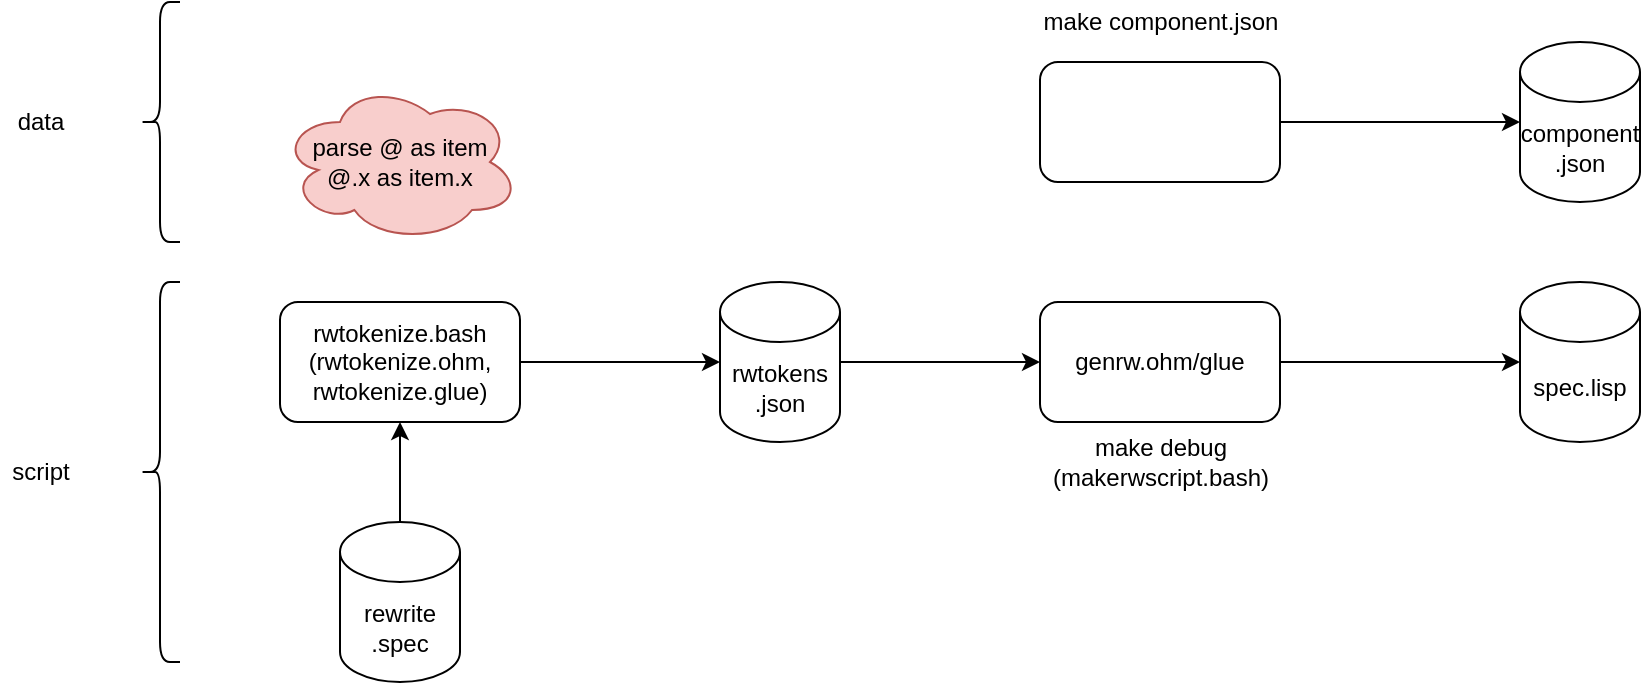 <mxfile version="14.6.13" type="device"><diagram id="teNsAd3cc9x15uY5b29x" name="Page-1"><mxGraphModel dx="2101" dy="754" grid="1" gridSize="10" guides="1" tooltips="1" connect="1" arrows="1" fold="1" page="1" pageScale="1" pageWidth="1100" pageHeight="850" math="0" shadow="0"><root><mxCell id="0"/><mxCell id="1" parent="0"/><mxCell id="5gP5YvlKJz2AROgbYj9H-1" value="component&lt;br&gt;.json" style="shape=cylinder3;whiteSpace=wrap;html=1;boundedLbl=1;backgroundOutline=1;size=15;" vertex="1" parent="1"><mxGeometry x="560" y="160" width="60" height="80" as="geometry"/></mxCell><mxCell id="5gP5YvlKJz2AROgbYj9H-2" value="spec.lisp" style="shape=cylinder3;whiteSpace=wrap;html=1;boundedLbl=1;backgroundOutline=1;size=15;" vertex="1" parent="1"><mxGeometry x="560" y="280" width="60" height="80" as="geometry"/></mxCell><mxCell id="5gP5YvlKJz2AROgbYj9H-6" style="edgeStyle=orthogonalEdgeStyle;rounded=0;orthogonalLoop=1;jettySize=auto;html=1;exitX=1;exitY=0.5;exitDx=0;exitDy=0;exitPerimeter=0;" edge="1" parent="1" source="5gP5YvlKJz2AROgbYj9H-3" target="5gP5YvlKJz2AROgbYj9H-4"><mxGeometry relative="1" as="geometry"/></mxCell><mxCell id="5gP5YvlKJz2AROgbYj9H-3" value="rwtokens&lt;br&gt;.json" style="shape=cylinder3;whiteSpace=wrap;html=1;boundedLbl=1;backgroundOutline=1;size=15;" vertex="1" parent="1"><mxGeometry x="160" y="280" width="60" height="80" as="geometry"/></mxCell><mxCell id="5gP5YvlKJz2AROgbYj9H-5" style="edgeStyle=orthogonalEdgeStyle;rounded=0;orthogonalLoop=1;jettySize=auto;html=1;exitX=1;exitY=0.5;exitDx=0;exitDy=0;" edge="1" parent="1" source="5gP5YvlKJz2AROgbYj9H-4" target="5gP5YvlKJz2AROgbYj9H-2"><mxGeometry relative="1" as="geometry"/></mxCell><mxCell id="5gP5YvlKJz2AROgbYj9H-4" value="genrw.ohm/glue" style="rounded=1;whiteSpace=wrap;html=1;" vertex="1" parent="1"><mxGeometry x="320" y="290" width="120" height="60" as="geometry"/></mxCell><mxCell id="5gP5YvlKJz2AROgbYj9H-8" style="edgeStyle=orthogonalEdgeStyle;rounded=0;orthogonalLoop=1;jettySize=auto;html=1;exitX=1;exitY=0.5;exitDx=0;exitDy=0;entryX=0;entryY=0.5;entryDx=0;entryDy=0;entryPerimeter=0;" edge="1" parent="1" source="5gP5YvlKJz2AROgbYj9H-7" target="5gP5YvlKJz2AROgbYj9H-1"><mxGeometry relative="1" as="geometry"/></mxCell><mxCell id="5gP5YvlKJz2AROgbYj9H-7" value="" style="rounded=1;whiteSpace=wrap;html=1;" vertex="1" parent="1"><mxGeometry x="320" y="170" width="120" height="60" as="geometry"/></mxCell><mxCell id="5gP5YvlKJz2AROgbYj9H-9" value="make debug&lt;br&gt;(makerwscript.bash)" style="text;html=1;align=center;verticalAlign=middle;resizable=0;points=[];autosize=1;strokeColor=none;" vertex="1" parent="1"><mxGeometry x="320" y="355" width="120" height="30" as="geometry"/></mxCell><mxCell id="5gP5YvlKJz2AROgbYj9H-10" value="make component.json" style="text;html=1;align=center;verticalAlign=middle;resizable=0;points=[];autosize=1;strokeColor=none;" vertex="1" parent="1"><mxGeometry x="315" y="140" width="130" height="20" as="geometry"/></mxCell><mxCell id="5gP5YvlKJz2AROgbYj9H-12" style="edgeStyle=orthogonalEdgeStyle;rounded=0;orthogonalLoop=1;jettySize=auto;html=1;exitX=1;exitY=0.5;exitDx=0;exitDy=0;entryX=0;entryY=0.5;entryDx=0;entryDy=0;entryPerimeter=0;" edge="1" parent="1" source="5gP5YvlKJz2AROgbYj9H-11" target="5gP5YvlKJz2AROgbYj9H-3"><mxGeometry relative="1" as="geometry"/></mxCell><mxCell id="5gP5YvlKJz2AROgbYj9H-11" value="rwtokenize.bash&lt;br&gt;(rwtokenize.ohm,&lt;br&gt;rwtokenize.glue)" style="rounded=1;whiteSpace=wrap;html=1;" vertex="1" parent="1"><mxGeometry x="-60" y="290" width="120" height="60" as="geometry"/></mxCell><mxCell id="5gP5YvlKJz2AROgbYj9H-14" style="edgeStyle=orthogonalEdgeStyle;rounded=0;orthogonalLoop=1;jettySize=auto;html=1;exitX=0.5;exitY=0;exitDx=0;exitDy=0;exitPerimeter=0;entryX=0.5;entryY=1;entryDx=0;entryDy=0;" edge="1" parent="1" source="5gP5YvlKJz2AROgbYj9H-13" target="5gP5YvlKJz2AROgbYj9H-11"><mxGeometry relative="1" as="geometry"/></mxCell><mxCell id="5gP5YvlKJz2AROgbYj9H-13" value="rewrite&lt;br&gt;.spec" style="shape=cylinder3;whiteSpace=wrap;html=1;boundedLbl=1;backgroundOutline=1;size=15;" vertex="1" parent="1"><mxGeometry x="-30" y="400" width="60" height="80" as="geometry"/></mxCell><mxCell id="5gP5YvlKJz2AROgbYj9H-15" value="parse @ as item&lt;br&gt;@.x as item.x" style="ellipse;shape=cloud;whiteSpace=wrap;html=1;fillColor=#f8cecc;strokeColor=#b85450;" vertex="1" parent="1"><mxGeometry x="-60" y="180" width="120" height="80" as="geometry"/></mxCell><mxCell id="5gP5YvlKJz2AROgbYj9H-16" value="" style="shape=curlyBracket;whiteSpace=wrap;html=1;rounded=1;" vertex="1" parent="1"><mxGeometry x="-130" y="140" width="20" height="120" as="geometry"/></mxCell><mxCell id="5gP5YvlKJz2AROgbYj9H-17" value="" style="shape=curlyBracket;whiteSpace=wrap;html=1;rounded=1;" vertex="1" parent="1"><mxGeometry x="-130" y="280" width="20" height="190" as="geometry"/></mxCell><mxCell id="5gP5YvlKJz2AROgbYj9H-18" value="data" style="text;html=1;align=center;verticalAlign=middle;resizable=0;points=[];autosize=1;strokeColor=none;" vertex="1" parent="1"><mxGeometry x="-200" y="190" width="40" height="20" as="geometry"/></mxCell><mxCell id="5gP5YvlKJz2AROgbYj9H-19" value="script" style="text;html=1;align=center;verticalAlign=middle;resizable=0;points=[];autosize=1;strokeColor=none;" vertex="1" parent="1"><mxGeometry x="-200" y="365" width="40" height="20" as="geometry"/></mxCell></root></mxGraphModel></diagram></mxfile>